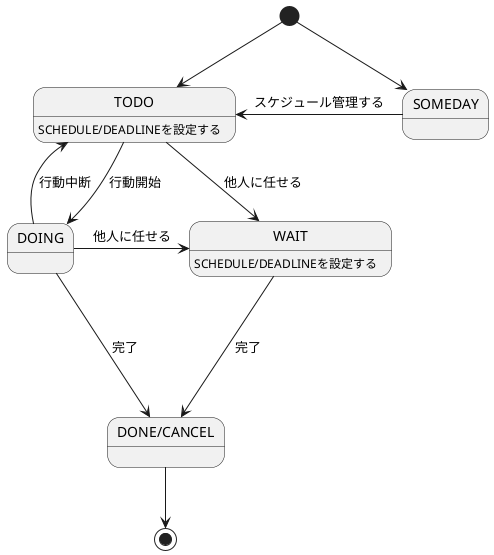 @startuml
TODO : SCHEDULE/DEADLINEを設定する
WAIT : SCHEDULE/DEADLINEを設定する
state "DONE/CANCEL" as DONE

[*] --> TODO
[*] --> SOMEDAY

TODO <- SOMEDAY : スケジュール管理する

TODO --> DOING : 行動開始
TODO <-- DOING : 行動中断

DOING ---> DONE : 完了

TODO --> WAIT : 他人に任せる
DOING -> WAIT : 他人に任せる
WAIT --> DONE : 完了
DONE --> [*]
@enduml
